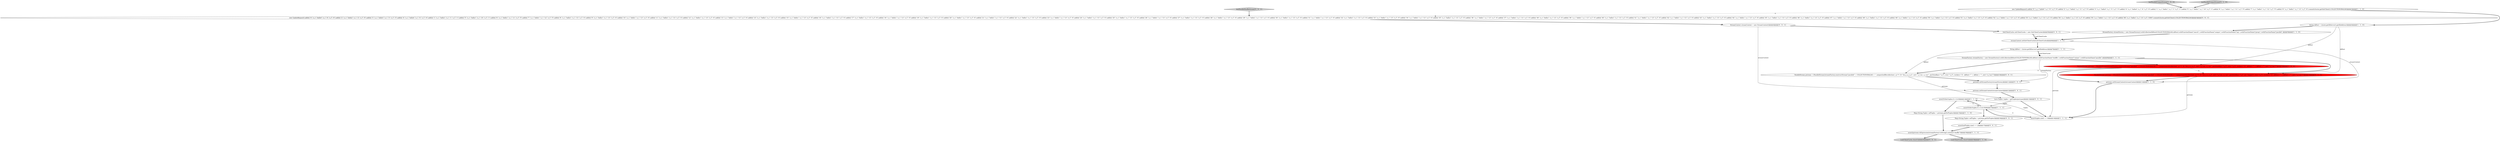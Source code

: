 digraph {
18 [style = filled, label = "Map<String,Tuple> eofTuples = pstream.getEofTuples()@@@16@@@['0', '0', '1']", fillcolor = white, shape = ellipse image = "AAA0AAABBB3BBB"];
19 [style = filled, label = "pstream.setStreamContext(streamContext)@@@12@@@['0', '0', '1']", fillcolor = white, shape = ellipse image = "AAA0AAABBB3BBB"];
8 [style = filled, label = "ParallelStream pstream = (ParallelStream)streamFactory.constructStream(\"parallel(\" + COLLECTIONORALIAS + \", unique(search(collection1, q=*:*, fl=\"id,a_s,a_i,a_f\", sort=\"a_f asc, a_i asc\", partitionKeys=\"a_f\"), over=\"a_f\"), workers=\"2\", zkHost=\"\" + zkHost + \"\", sort=\"a_f asc\")\")@@@10@@@['1', '0', '0']", fillcolor = red, shape = ellipse image = "AAA1AAABBB1BBB"];
27 [style = filled, label = "pstream.setStreamFactory(streamFactory)@@@11@@@['0', '0', '1']", fillcolor = white, shape = ellipse image = "AAA0AAABBB3BBB"];
5 [style = filled, label = "assertOrder(tuples,0,1,3,4,6,56)@@@15@@@['1', '1', '1']", fillcolor = white, shape = ellipse image = "AAA0AAABBB1BBB"];
6 [style = filled, label = "testParallelUniqueStream['1', '0', '0']", fillcolor = lightgray, shape = diamond image = "AAA0AAABBB1BBB"];
12 [style = filled, label = "StreamFactory streamFactory = new StreamFactory().withCollectionZkHost(COLLECTIONORALIAS,zkHost).withFunctionName(\"shuffle\",).withFunctionName(\"unique\",).withFunctionName(\"parallel\",)@@@8@@@['1', '1', '1']", fillcolor = white, shape = ellipse image = "AAA0AAABBB1BBB"];
26 [style = filled, label = "SolrClientCache solrClientCache = new SolrClientCache()@@@5@@@['0', '0', '1']", fillcolor = white, shape = ellipse image = "AAA0AAABBB3BBB"];
11 [style = filled, label = "assertOrder(tuples,0,1,3,4,6)@@@14@@@['1', '1', '0']", fillcolor = white, shape = ellipse image = "AAA0AAABBB1BBB"];
17 [style = filled, label = "StreamContext streamContext = new StreamContext()@@@4@@@['0', '0', '1']", fillcolor = white, shape = ellipse image = "AAA0AAABBB3BBB"];
10 [style = filled, label = "Map<String,Tuple> eofTuples = pstream.getEofTuples()@@@15@@@['1', '1', '0']", fillcolor = white, shape = ellipse image = "AAA0AAABBB1BBB"];
23 [style = filled, label = "new UpdateRequest().add(id,\"0\",\"a_s\",\"hello0\",\"a_i\",\"0\",\"a_f\",\"0\").add(id,\"2\",\"a_s\",\"hello2\",\"a_i\",\"2\",\"a_f\",\"0\").add(id,\"3\",\"a_s\",\"hello3\",\"a_i\",\"3\",\"a_f\",\"3\").add(id,\"4\",\"a_s\",\"hello4\",\"a_i\",\"4\",\"a_f\",\"4\").add(id,\"1\",\"a_s\",\"hello1\",\"a_i\",\"1\",\"a_f\",\"1\").add(id,\"5\",\"a_s\",\"hello1\",\"a_i\",\"10\",\"a_f\",\"1\").add(id,\"6\",\"a_s\",\"hello1\",\"a_i\",\"11\",\"a_f\",\"5\").add(id,\"7\",\"a_s\",\"hello1\",\"a_i\",\"12\",\"a_f\",\"5\").add(id,\"8\",\"a_s\",\"hello1\",\"a_i\",\"13\",\"a_f\",\"4\").add(id,\"9\",\"a_s\",\"hello1\",\"a_i\",\"13\",\"a_f\",\"4\").add(id,\"10\",\"a_s\",\"hello1\",\"a_i\",\"13\",\"a_f\",\"4\").add(id,\"11\",\"a_s\",\"hello1\",\"a_i\",\"13\",\"a_f\",\"4\").add(id,\"12\",\"a_s\",\"hello1\",\"a_i\",\"13\",\"a_f\",\"4\").add(id,\"13\",\"a_s\",\"hello1\",\"a_i\",\"13\",\"a_f\",\"4\").add(id,\"14\",\"a_s\",\"hello1\",\"a_i\",\"13\",\"a_f\",\"4\").add(id,\"15\",\"a_s\",\"hello1\",\"a_i\",\"13\",\"a_f\",\"4\").add(id,\"16\",\"a_s\",\"hello1\",\"a_i\",\"13\",\"a_f\",\"4\").add(id,\"17\",\"a_s\",\"hello1\",\"a_i\",\"13\",\"a_f\",\"4\").add(id,\"18\",\"a_s\",\"hello1\",\"a_i\",\"13\",\"a_f\",\"4\").add(id,\"19\",\"a_s\",\"hello1\",\"a_i\",\"13\",\"a_f\",\"4\").add(id,\"20\",\"a_s\",\"hello1\",\"a_i\",\"13\",\"a_f\",\"4\").add(id,\"21\",\"a_s\",\"hello1\",\"a_i\",\"13\",\"a_f\",\"4\").add(id,\"22\",\"a_s\",\"hello1\",\"a_i\",\"13\",\"a_f\",\"4\").add(id,\"23\",\"a_s\",\"hello1\",\"a_i\",\"13\",\"a_f\",\"4\").add(id,\"24\",\"a_s\",\"hello1\",\"a_i\",\"13\",\"a_f\",\"4\").add(id,\"25\",\"a_s\",\"hello1\",\"a_i\",\"13\",\"a_f\",\"4\").add(id,\"26\",\"a_s\",\"hello1\",\"a_i\",\"13\",\"a_f\",\"4\").add(id,\"27\",\"a_s\",\"hello1\",\"a_i\",\"13\",\"a_f\",\"4\").add(id,\"28\",\"a_s\",\"hello1\",\"a_i\",\"13\",\"a_f\",\"4\").add(id,\"29\",\"a_s\",\"hello1\",\"a_i\",\"13\",\"a_f\",\"4\").add(id,\"30\",\"a_s\",\"hello1\",\"a_i\",\"13\",\"a_f\",\"4\").add(id,\"31\",\"a_s\",\"hello1\",\"a_i\",\"13\",\"a_f\",\"4\").add(id,\"32\",\"a_s\",\"hello1\",\"a_i\",\"13\",\"a_f\",\"4\").add(id,\"33\",\"a_s\",\"hello1\",\"a_i\",\"13\",\"a_f\",\"4\").add(id,\"34\",\"a_s\",\"hello1\",\"a_i\",\"13\",\"a_f\",\"4\").add(id,\"35\",\"a_s\",\"hello1\",\"a_i\",\"13\",\"a_f\",\"4\").add(id,\"36\",\"a_s\",\"hello1\",\"a_i\",\"13\",\"a_f\",\"4\").add(id,\"37\",\"a_s\",\"hello1\",\"a_i\",\"13\",\"a_f\",\"4\").add(id,\"38\",\"a_s\",\"hello1\",\"a_i\",\"13\",\"a_f\",\"4\").add(id,\"39\",\"a_s\",\"hello1\",\"a_i\",\"13\",\"a_f\",\"4\").add(id,\"40\",\"a_s\",\"hello1\",\"a_i\",\"13\",\"a_f\",\"4\").add(id,\"41\",\"a_s\",\"hello1\",\"a_i\",\"13\",\"a_f\",\"4\").add(id,\"42\",\"a_s\",\"hello1\",\"a_i\",\"13\",\"a_f\",\"4\").add(id,\"43\",\"a_s\",\"hello1\",\"a_i\",\"13\",\"a_f\",\"4\").add(id,\"44\",\"a_s\",\"hello1\",\"a_i\",\"13\",\"a_f\",\"4\").add(id,\"45\",\"a_s\",\"hello1\",\"a_i\",\"13\",\"a_f\",\"4\").add(id,\"46\",\"a_s\",\"hello1\",\"a_i\",\"13\",\"a_f\",\"4\").add(id,\"47\",\"a_s\",\"hello1\",\"a_i\",\"13\",\"a_f\",\"4\").add(id,\"48\",\"a_s\",\"hello1\",\"a_i\",\"13\",\"a_f\",\"4\").add(id,\"49\",\"a_s\",\"hello1\",\"a_i\",\"13\",\"a_f\",\"4\").add(id,\"50\",\"a_s\",\"hello1\",\"a_i\",\"13\",\"a_f\",\"4\").add(id,\"51\",\"a_s\",\"hello1\",\"a_i\",\"13\",\"a_f\",\"4\").add(id,\"52\",\"a_s\",\"hello1\",\"a_i\",\"13\",\"a_f\",\"4\").add(id,\"53\",\"a_s\",\"hello1\",\"a_i\",\"13\",\"a_f\",\"4\").add(id,\"54\",\"a_s\",\"hello1\",\"a_i\",\"13\",\"a_f\",\"4\").add(id,\"55\",\"a_s\",\"hello1\",\"a_i\",\"13\",\"a_f\",\"4\").add(id,\"56\",\"a_s\",\"hello1\",\"a_i\",\"13\",\"a_f\",\"1000\").commit(cluster.getSolrClient(),COLLECTIONORALIAS)@@@3@@@['0', '0', '1']", fillcolor = white, shape = ellipse image = "AAA0AAABBB3BBB"];
3 [style = filled, label = "assert(tuples.size() == 6)@@@14@@@['1', '1', '1']", fillcolor = white, shape = ellipse image = "AAA0AAABBB1BBB"];
14 [style = filled, label = "pstream.setStreamContext(streamContext)@@@11@@@['1', '1', '0']", fillcolor = white, shape = ellipse image = "AAA0AAABBB1BBB"];
20 [style = filled, label = "{solrClientCache.close()}@@@20@@@['0', '0', '1']", fillcolor = lightgray, shape = ellipse image = "AAA0AAABBB3BBB"];
0 [style = filled, label = "new UpdateRequest().add(id,\"0\",\"a_s\",\"hello0\",\"a_i\",\"0\",\"a_f\",\"0\").add(id,\"2\",\"a_s\",\"hello2\",\"a_i\",\"2\",\"a_f\",\"0\").add(id,\"3\",\"a_s\",\"hello3\",\"a_i\",\"3\",\"a_f\",\"3\").add(id,\"4\",\"a_s\",\"hello4\",\"a_i\",\"4\",\"a_f\",\"4\").add(id,\"1\",\"a_s\",\"hello1\",\"a_i\",\"1\",\"a_f\",\"1\").add(id,\"5\",\"a_s\",\"hello1\",\"a_i\",\"10\",\"a_f\",\"1\").add(id,\"6\",\"a_s\",\"hello1\",\"a_i\",\"11\",\"a_f\",\"5\").add(id,\"7\",\"a_s\",\"hello1\",\"a_i\",\"12\",\"a_f\",\"5\").add(id,\"8\",\"a_s\",\"hello1\",\"a_i\",\"13\",\"a_f\",\"4\").commit(cluster.getSolrClient(),COLLECTIONORALIAS)@@@3@@@['1', '1', '0']", fillcolor = white, shape = ellipse image = "AAA0AAABBB1BBB"];
16 [style = filled, label = "testParallelUniqueStream['0', '1', '0']", fillcolor = lightgray, shape = diamond image = "AAA0AAABBB2BBB"];
15 [style = filled, label = "ParallelStream pstream = (ParallelStream)streamFactory.constructStream(\"parallel(\" + COLLECTIONORALIAS + \", unique(search(collection1, q=*:*, fl=\"id,a_s,a_i,a_f\", sort=\"a_f asc, a_i asc\", partitionKeys=\"a_f\", qt=\"/export\"), over=\"a_f\"), workers=\"2\", zkHost=\"\" + zkHost + \"\", sort=\"a_f asc\")\")@@@10@@@['0', '1', '0']", fillcolor = red, shape = ellipse image = "AAA1AAABBB2BBB"];
24 [style = filled, label = "testParallelShuffleStream['0', '0', '1']", fillcolor = lightgray, shape = diamond image = "AAA0AAABBB3BBB"];
21 [style = filled, label = "assert(eofTuples.size() == 2)@@@17@@@['0', '0', '1']", fillcolor = white, shape = ellipse image = "AAA0AAABBB3BBB"];
7 [style = filled, label = "String zkHost = cluster.getZkServer().getZkAddress()@@@4@@@['1', '1', '0']", fillcolor = white, shape = ellipse image = "AAA0AAABBB1BBB"];
13 [style = filled, label = "assert(pstream.toExpression(streamFactory).toString().contains(\"shuffle\"))@@@18@@@['1', '1', '1']", fillcolor = white, shape = ellipse image = "AAA0AAABBB1BBB"];
2 [style = filled, label = "streamContext.setSolrClientCache(solrClientCache)@@@6@@@['1', '1', '1']", fillcolor = white, shape = ellipse image = "AAA0AAABBB1BBB"];
25 [style = filled, label = "List<Tuple> tuples = getTuples(pstream)@@@13@@@['0', '0', '1']", fillcolor = white, shape = ellipse image = "AAA0AAABBB3BBB"];
4 [style = filled, label = "StreamFactory streamFactory = new StreamFactory().withCollectionZkHost(COLLECTIONORALIAS,zkHost).withFunctionName(\"search\",).withFunctionName(\"unique\",).withFunctionName(\"top\",).withFunctionName(\"group\",).withFunctionName(\"parallel\",)@@@5@@@['1', '1', '0']", fillcolor = white, shape = ellipse image = "AAA0AAABBB1BBB"];
22 [style = filled, label = "ParallelStream pstream = (ParallelStream)streamFactory.constructStream(\"parallel(\" + COLLECTIONORALIAS + \", unique(shuffle(collection1, q=*:*, fl=\"id,a_s,a_i,a_f\", sort=\"a_f asc, a_i asc\", partitionKeys=\"a_f\"), over=\"a_f\"), workers=\"2\", zkHost=\"\" + zkHost + \"\", sort=\"a_f asc\")\")@@@10@@@['0', '0', '1']", fillcolor = white, shape = ellipse image = "AAA0AAABBB3BBB"];
9 [style = filled, label = "String zkHost = cluster.getZkServer().getZkAddress()@@@7@@@['1', '1', '1']", fillcolor = white, shape = ellipse image = "AAA0AAABBB1BBB"];
1 [style = filled, label = "{solrClientCache.close()}@@@18@@@['1', '1', '0']", fillcolor = lightgray, shape = ellipse image = "AAA0AAABBB1BBB"];
14->3 [style = bold, label=""];
16->0 [style = bold, label=""];
17->26 [style = bold, label=""];
12->27 [style = solid, label="streamFactory"];
15->14 [style = bold, label=""];
7->8 [style = solid, label="zkHost"];
5->3 [style = dashed, label="0"];
0->23 [style = dashed, label="0"];
8->15 [style = dashed, label="0"];
25->3 [style = bold, label=""];
12->15 [style = bold, label=""];
9->12 [style = solid, label="solrClientCache"];
25->5 [style = solid, label="tuples"];
11->5 [style = dashed, label="0"];
8->14 [style = bold, label=""];
6->0 [style = bold, label=""];
5->18 [style = bold, label=""];
4->2 [style = bold, label=""];
2->9 [style = bold, label=""];
7->4 [style = bold, label=""];
24->23 [style = bold, label=""];
13->1 [style = bold, label=""];
19->25 [style = bold, label=""];
0->7 [style = bold, label=""];
8->22 [style = dashed, label="0"];
9->22 [style = solid, label="zkHost"];
22->25 [style = solid, label="pstream"];
26->2 [style = bold, label=""];
3->5 [style = bold, label=""];
10->13 [style = bold, label=""];
22->27 [style = bold, label=""];
11->10 [style = bold, label=""];
12->8 [style = bold, label=""];
26->2 [style = solid, label="solrClientCache"];
17->19 [style = solid, label="streamContext"];
23->17 [style = bold, label=""];
5->11 [style = bold, label=""];
27->19 [style = bold, label=""];
9->12 [style = bold, label=""];
2->14 [style = solid, label="streamContext"];
18->21 [style = bold, label=""];
15->3 [style = solid, label="pstream"];
8->3 [style = solid, label="pstream"];
7->15 [style = solid, label="zkHost"];
12->22 [style = bold, label=""];
21->13 [style = bold, label=""];
3->11 [style = solid, label="tuples"];
13->20 [style = bold, label=""];
}
